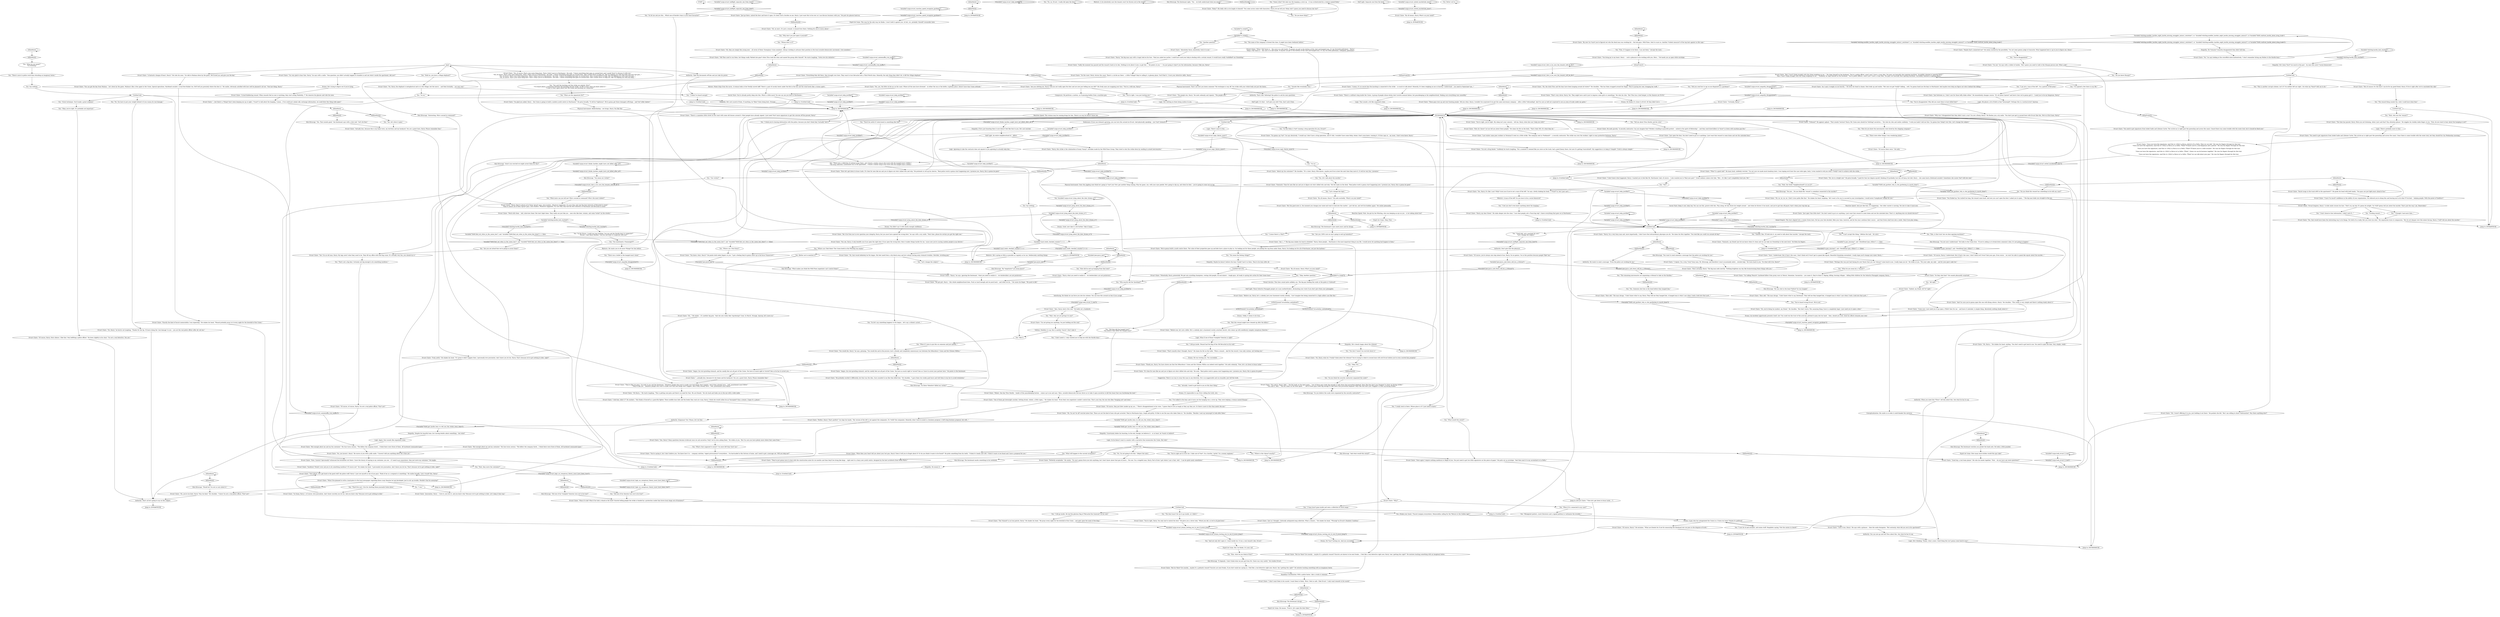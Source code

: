 # CONTAINERYARD / EVRART MURDER
# "I wanna talk to you about the murder."
# ==================================================
digraph G {
	  0 [label="START"];
	  1 [label="input"];
	  2 [label="Half Light: An entire neighbourhood of... killers."];
	  3 [label="Logic: He places a lot of faith in that *lawyergirl*. Perhaps this is a tactical error? Anyway."];
	  4 [label="Authority: Kingsman? Yes! Please, let's be that."];
	  5 [label="You: \"Actually, I need to get back to you on this door thing.\""];
	  6 [label="Untitled hub"];
	  7 [label="Evrart Claire: \"What if he planned to write a hack-piece to the local newspaper regarding these crazy theories he had developed. Just to stir up trouble. Wouldn't that be annoying?\""];
	  8 [label="Jump to: [MURDERHUB]"];
	  9 [label="Evrart Claire: \"These guys turn up and start beating people. Tell you what, Harry, I wouldn't be surprised if we got the same mercenary company -- after a little *rebranding*. And I'm sure as hell not surprised to see an army of scabs under my gates.\""];
	  10 [label="Kim Kitsuragi: \"So you believe the scabs were organized by the security contractor?\""];
	  11 [label="Variable[\"tc.crenel\"]"];
	  12 [label="Variable[\"tc.crenel\"]", shape=diamond];
	  13 [label="!(Variable[\"tc.crenel\"])", shape=diamond];
	  14 [label="Jump to: [MURDERHUB]"];
	  15 [label="Jump to: [MURDERHUB]"];
	  16 [label="Evrart Claire: \"Perfect, Harry! That's perfect!\" he claps his hands. \"My version of the left is not against the companies. It's *with* the companies. Honestly, what I have in mind is a business proposal. A left-wing business proposal, but still...\""];
	  17 [label="IsKimHere()"];
	  18 [label="IsKimHere()", shape=diamond];
	  19 [label="!(IsKimHere())", shape=diamond];
	  20 [label="Variable[\"pier.joyce_met\"]"];
	  21 [label="Variable[\"pier.joyce_met\"]", shape=diamond];
	  22 [label="!(Variable[\"pier.joyce_met\"])", shape=diamond];
	  23 [label="IsKimHere()"];
	  24 [label="IsKimHere()", shape=diamond];
	  25 [label="!(IsKimHere())", shape=diamond];
	  26 [label="IsKimHere()"];
	  27 [label="IsKimHere()", shape=diamond];
	  28 [label="!(IsKimHere())", shape=diamond];
	  29 [label="Jump to: [Untitled hub]"];
	  30 [label="Evrart Claire: \"No, you haven't, Harry.\" He waves at you with a jolly smile. \"I haven't told you anything about the crime yet.\""];
	  31 [label="Evrart Claire: \"One of them got downright suicidal. Getting drunk, violent, a little rapey...\" He shakes his head. \"Even their own negotiator couldn't control him. That's your boy, the one who likes *hanging out* and trees.\""];
	  32 [label="Evrart Claire: \"He probably worded it differently, but that was the idea. Sure sounded to me like they killed him.\" He chuckles. \"I gave them two weeks paid leave and told them to lay low to avoid retaliation.\""];
	  33 [label="Evrart Claire: \"Actually less, because this is my home town, my territory and my backyard. You are a guest here, Harry. Please remember that.\""];
	  34 [label="Evrart Claire: \"But I *can't* think straight with this thing weighing on me...\" He slaps himself on the forehead. \"You're a police officer, aren't you? I have a crazy idea. You guys are basically door-opening machines. Incredibly talented at opening doors.\"\n\"But I *can't* think straight with this thing weighing on me...\" Suddenly, he slaps himself on the forehead. \"You're police officers, aren't you? I have a crazy idea. You guys are basically door-opening machines. Incredibly talented at opening doors.\"
"];
	  35 [label="You: \"Kim, is that true? Are we door-opening machines?\""];
	  36 [label="You: \"What do you mean by a 'weasel'?\""];
	  37 [label="IsKimHere()"];
	  38 [label="IsKimHere()", shape=diamond];
	  39 [label="!(IsKimHere())", shape=diamond];
	  40 [label="Jump to: [Untitled hub]"];
	  41 [label="You: \"I did go inside. Weasel had the flag of the Old Revachol on his wall.\""];
	  42 [label="Variable[\"cargo.evrart_logic_on_conspiracy_theory_must_have_been_true\"]"];
	  43 [label="Variable[\"cargo.evrart_logic_on_conspiracy_theory_must_have_been_true\"]", shape=diamond];
	  44 [label="!(Variable[\"cargo.evrart_logic_on_conspiracy_theory_must_have_been_true\"])", shape=diamond];
	  45 [label="Evrart Claire: \"Yes! I'm an old man, Harry. My legs aren't what they used to be. They lift my office with that big crane. It's actually very fun, you should try it.\""];
	  46 [label="Evrart Claire: \"Oh, I'm not *at all* worried about that. These are not the kind of men who get arrested. They're Martinaise boys, tough and gritty. I'd like to see the man who takes them in.\" He chuckles. \"Besides I sent my lawyergirl to look after them.\""];
	  47 [label="You: \"You're disappointed.\""];
	  48 [label="Jump to: [MURDERHUB]"];
	  49 [label="Jump to: [MURDERHUB]"];
	  50 [label="You: \"Okay. Yes.\""];
	  51 [label="Rhetoric: He wants you to do more *things* for him before."];
	  52 [label="Evrart Claire: \"Oh, Liz is a bright one!\" He grins broadly. \"I paid for that law degree myself, thinking it'll probably turn her all fancy, but hell, Harry -- she came back a firebrand socialist! Sometimes she scares *me* with her zeal.\""];
	  53 [label="Kim Kitsuragi: \"You mean our victim?\""];
	  54 [label="Empathy: Maybe he doesn't believe the boys *really* had it in them. They're his boys after all."];
	  55 [label="Evrart Claire: \"Yes, yes, the little cul-de-sac on the coast. Where all the men have drowned -- in either the sea or the bottle. A gloomy place, doesn't have that Union attitude.\""];
	  56 [label="Evrart Claire: \"You need to get signatures from Isobel Sadie and Lilienne Carter. The cul-de-sac is right past the pawnshop and across the canal. I hear there is some trouble with the water lock, but they should fix it by Wednesday morning.\""];
	  57 [label="Untitled hub"];
	  58 [label="Evrart Claire: \"Yes, that would have been the interesting way to do things. For both of us really. But you were too slow.\" His expression turns to compassion. \"But do not despair over this minor hiccup, Harry. I *will* tell you about the murder.\""];
	  59 [label="Jump to: [Evrart Claire: \"\"Now let's get down to brass tacks....\"]"];
	  60 [label="Variable[\"cargo.evrart_help_justified\"]"];
	  61 [label="Variable[\"cargo.evrart_help_justified\"]", shape=diamond];
	  62 [label="!(Variable[\"cargo.evrart_help_justified\"])", shape=diamond];
	  63 [label="Evrart Claire: \"There's a militant wing inside the Union. A group of people whose duties don't involve manual labour, but peacekeeping in the neighbourhood. Making sure everything runs smoothly.\""];
	  64 [label="You: \"I sense there's a *but*.\""];
	  65 [label="You: \"Why don't you just open it yourself?\""];
	  66 [label="Jump to: [Untitled hub]"];
	  67 [label="Evrart Claire: \"You can get the key from Mañana -- he's down by the gates. Mañana's like a free agent in the Union. Special operations. Hardened socialist. A real free-thinker too. He'll tell you precisely where the door is.\" He smiles, obviously satisfied with how well he planned it all out. \"One last thing, Harry.\""];
	  68 [label="Reaction Speed: And just like that, it's happening -- the roller coaster is moving. Too late to take it back now."];
	  69 [label="Drama: Oddly, it seems to be true."];
	  70 [label="Evrart Claire: \"But he *does* live nearby... maybe it's a pedantic weasel? Fascists are neat freaks, if you don't mind me saying so. I feel like a real detective right now, Harry! Am I getting this right?\" He imitates bashing something with an imaginary baton."];
	  71 [label="Esprit de Corps: But, he thinks, it's your call."];
	  72 [label="Evrart Claire: \"I bet it was, Harry.\" He says with a grimace -- then the smile dissipates. \"But seriously, what did you see in his apartment?\""];
	  73 [label="You: (Shake your head.) \"Fascist insignia everywhere. Memorabilia calling for the *Return to the Golden Age*.\""];
	  74 [label="You: \"I *may have* gone inside and seen a collection of racist mugs.\""];
	  75 [label="You: \"Okay, you're right. It's probably not important.\""];
	  76 [label="IsKimHere()"];
	  77 [label="IsKimHere()", shape=diamond];
	  78 [label="!(IsKimHere())", shape=diamond];
	  79 [label="You: \"That's not a big deal. Certainly not big enough to do something insidious.\""];
	  80 [label="Evrart Claire: \"But enough about me and my fun container.\" His face turns serious. \"The killers the company hired... I think there were three of them. All hardened commando-types.\""];
	  81 [label="IsKimHere()"];
	  82 [label="IsKimHere()", shape=diamond];
	  83 [label="!(IsKimHere())", shape=diamond];
	  84 [label="Evrart Claire: \"Certainly, Harry.\""];
	  85 [label="You: \"There were other things I was wondering about.\""];
	  86 [label="Evrart Claire: \"How do I know? Let me tell you about these people.\" He slams his fist on the desk. \"That's their MO. It's what they do.\""];
	  87 [label="Jump to: [MURDERHUB]"];
	  88 [label="Evrart Claire: \"I did that, didn't I?\" He snickers. \"She thinks of herself as a guerrilla fighter. These middle-class kids and the books they read are crazy, Harry. I think she would rather be an *insurgent* than a lawyer. I hope it's a phase.\""];
	  89 [label="Jump to: [MURDERHUB]"];
	  90 [label="Logic: He's thinking: *Damn, what a mess. Good thing this isn't gonna come back to me.*"];
	  91 [label="Variable[\"cargo.took_evrart_5_real\"]"];
	  92 [label="Variable[\"cargo.took_evrart_5_real\"]", shape=diamond];
	  93 [label="!(Variable[\"cargo.took_evrart_5_real\"])", shape=diamond];
	  94 [label="Variable[\"cargo.evrart_help_justified\"]"];
	  95 [label="Variable[\"cargo.evrart_help_justified\"]", shape=diamond];
	  96 [label="!(Variable[\"cargo.evrart_help_justified\"])", shape=diamond];
	  97 [label="Endurance: If you can stomach agreeing, you can turn this around on Evrart. And physically speaking -- you *can* stomach it."];
	  98 [label="You: \"Good talk. Let's conclude for now.\"\n\"Let's change the subject.\""];
	  99 [label="You: \"Whose door is it?\""];
	  100 [label="Evrart Claire: \"Harry, I'm a very busy man and, more importantly,  I don't have that extraordinary physique you do.\" He slams his fists together. \"You look like you could run around all day!\""];
	  101 [label="You: \"I bet you don't even know anything about the hanging.\""];
	  102 [label="Empathy: He's been *hurt* too much in the past -- by men who aren't *social democrats*."];
	  103 [label="Authority: You can now go and tell Titus about this. See what he has to say."];
	  104 [label="Drama: A guy who has antagonized the Union in a Union-run town? Maybe it's political?"];
	  105 [label="Evrart Claire: \"That's exactly what I thought, Harry!\" He slams his fist on the table. \"What a weasel... And for the record, I was only curious, not testing you.\""];
	  106 [label="Evrart Claire: \"Exactly the kind of fascist memorabilia I was expecting.\" He shakes his head. \"Weasel probably prays to it every night for the downfall of the Union.\""];
	  107 [label="You: \"Great technique. You'd make a great sergeant.\""];
	  108 [label="You: \"There's more to police work than whacking an imaginary baton.\""];
	  109 [label="Evrart Claire: \"Harry, this strike is the culmination of many *many*, mistakes made by the Wild Pines Group. They tried to shut the strike down by sending in armed mercenaries.\""];
	  110 [label="You: \"Wait, the whole *neighbourhood* is in on it?\""];
	  111 [label="Kim Kitsuragi: \"Aren't you worried we might arrest them for this?\""];
	  112 [label="Evrart Claire: \"That's very clever, Harry. Yes. They might have said it just to impress some girls or something.\" He rubs his chin. \"But Titus has a bad temper, so the chances are 50-50.\""];
	  113 [label="Evrart Claire: \"Maybe that's connected too?\" He seems excited by the possibility. \"I'm not some genius judge of character. What happened here is up to you to figure out, Harry.\""];
	  114 [label="Logic: There's more to this."];
	  115 [label="You: \"All right.\""];
	  116 [label="IsKimHere()"];
	  117 [label="IsKimHere()", shape=diamond];
	  118 [label="!(IsKimHere())", shape=diamond];
	  119 [label="Evrart Claire: \"Tribunal?\" He appears aghast. \"That sounds *serious* Harry. We Union men should be *shitting* ourselves...\" He rubs his chin and smiles suddenly: \"I wish you hadn't told me that. I'm gonna lose *sleep* over this. Let's change the subject.\""];
	  120 [label="You: \"You mentioned a *lawyergirl*?\""];
	  121 [label="Evrart Claire: \"But of course! It's the least I can do for my good friend, Harry. I'll do it right after we've concluded this talk.\""];
	  122 [label="You: \"What's that supposed to mean?! I'm more left than *you* are.\""];
	  123 [label="Jump to: [MURDERHUB]"];
	  124 [label="Untitled hub"];
	  125 [label="Jump to: [MURDERHUB]"];
	  126 [label="Evrart Claire: \"They're like you guys,\" he nods to you and the lieutenant. \"Idealistic people who want to make sure bad things don't happen. And if they already have... well, punishment must follow.\"\n\"They're like you -- idealistic people who want to make sure that bad things don't happen. And if they already have... well, punishment must follow.\""];
	  127 [label="Evrart Claire: \"Oh Harry...\" He starts laughing. \"This is getting real grim and there's no need for that. We are friends.\" He sits back and looks you in the eye with a wide smile."];
	  128 [label="Variable[\"cargo.evrart_unionmaffia_rcm_maffia\"]"];
	  129 [label="Variable[\"cargo.evrart_unionmaffia_rcm_maffia\"]", shape=diamond];
	  130 [label="!(Variable[\"cargo.evrart_unionmaffia_rcm_maffia\"])", shape=diamond];
	  131 [label="Evrart Claire: \"Just open the door. You don't need to go in or anything. I just want that weasel to come home and see the unlocked door.\""];
	  132 [label="Composure: He performs a motion, as if spraying bullets from a machine gun."];
	  133 [label="You: \"No, no, Evrart. I really did open the door.\""];
	  134 [label="You: Variable[\"cargo.evrart_lying_about_the_door_drama_rc\"]"];
	  135 [label="Variable[\"cargo.evrart_lying_about_the_door_drama_rc\"]", shape=diamond];
	  136 [label="!(Variable[\"cargo.evrart_lying_about_the_door_drama_rc\"])", shape=diamond];
	  137 [label="You: \"And not only did I open it, I went inside too. It was a real weasel's den, Evrart.\""];
	  138 [label="Drama: He *was* testing you. And you succeeded."];
	  139 [label="Evrart Claire: \"Now let's get down to brass tacks. It's time for men like me and you to figure out who's killed who and why.\" He pretends to roll up his sleeves. \"Real police work is gonna start happening now. I promise you, Harry, this is gonna be good.\""];
	  140 [label="Evrart Claire: \"Racist mugs in the trash AND in the apartment?!\" He grabs his head with both hands. \"You guys are just light-years ahead of me.\""];
	  141 [label="Kim Kitsuragi: \"Yes-yes... Do you think this 'weasel' is somehow connected to the murder?\""];
	  142 [label="Evrart Claire: \"Potentially, Harry, potentially. We got arm wrestling champions, rowing club people, ex-coal miners -- tough guys, all ready to spring into action for their home base.\""];
	  143 [label="You: \"I think you're sharing information with the police, because you don't think they *actually* did it.\""];
	  144 [label="You: \"There was a bullet in the hanged man's head.\""];
	  145 [label="Jump to: [MURDERHUB]"];
	  146 [label="Jump to: [MURDERHUB]"];
	  147 [label="Jump to: [MURDERHUB]"];
	  148 [label="Jump to: [Untitled hub]"];
	  149 [label="Rhetoric: Is he absolutely sure the tenants won't be thrown out in the street?"];
	  150 [label="Variable[\"cargo.evrart_rhet_is_he_sure_the_tenants_will_be_fin\"]"];
	  151 [label="Variable[\"cargo.evrart_rhet_is_he_sure_the_tenants_will_be_fin\"]", shape=diamond];
	  152 [label="!(Variable[\"cargo.evrart_rhet_is_he_sure_the_tenants_will_be_fin\"])", shape=diamond];
	  153 [label="Evrart Claire: He nods gravely. \"A security contractor. Can you imagine that? Workers standing in peaceful protest -- united in the spirit of fellowship! -- and they send hired killers to *mow* us down with machine gun fire.\""];
	  154 [label="Evrart Claire: \"Oh, they are simply fine young men -- all seven of them! Exemplary Union members. Always working to advance their position in the local socialist-democratic movement. Core members.\""];
	  155 [label="Evrart Claire: \"Oh, no one's. It's just a weasel. A weasel lives there. Nothing for you to worry about.\""];
	  156 [label="Jump to: [EVRARTHUB]"];
	  157 [label="Kim Kitsuragi: The lieutenant sighs. \"Yes -- we both understand what you meant.\""];
	  158 [label="Esprit de Corps: This may be the only way, he thinks. I won't hold it against you. In fact, we  probably *should* reconsider later."];
	  159 [label="Authority: Don't give him the pleasure."];
	  160 [label="Authority: That's him *allowing* the police to ask his men questions."];
	  161 [label="Untitled hub"];
	  162 [label="Evrart Claire: \"Of course, Harry. Stoic silence. I like that. Very befitting a police officer.\" He bows slightly in his chair. \"I'm not a real detective. You are.\""];
	  163 [label="Evrart Claire: \"See, Harry? Many questions become irrelevant once we ask ourselves *why* we're even asking them.\" He winks at you. \"But I'm sure you have plenty more where that came from.\""];
	  164 [label="Kim Kitsuragi: \"So these *idealists* killed our victim?\""];
	  165 [label="IsKimHere()"];
	  166 [label="IsKimHere()", shape=diamond];
	  167 [label="!(IsKimHere())", shape=diamond];
	  168 [label="You: \"Are you not afraid that we're going to arrest them?\""];
	  169 [label="You: \"Where can I find them? The Union booth in the Whirling was empty.\""];
	  170 [label="Evrart Claire: \"I don't want them to be scared. I want them to think, 'Wow, I feel so safe. I like Evrart.' I only want weasels to be scared.\""];
	  171 [label="Physical Instrument: That's not how you baton someone! The technique is way off. You strike with your whole body not just the baton..."];
	  172 [label="You: \"What more can you tell me? Who's second in command? Who's the most violent?\""];
	  173 [label="You: \"What would this entail?\""];
	  174 [label="Rhetoric: He's saying as little as possible as vaguely as he can. Deliberately omitting things."];
	  175 [label="Evrart Claire: \"Harry,\" the big man says with a tragic look on his face. \"Had you asked me earlier, I could have used your help in dealing with a certain weasel. It would have really *solidified* our friendship.\""];
	  176 [label="Jump to: [MURDERHUB]"];
	  177 [label="Evrart Claire: \"I'm talking *beasts*, hardened killers from proxy wars in Yeesut, Semenine, Saramiriza -- you name it, they've done it. Raping, killing, burning villages -- killing little children for the Señorita Pineapple company, Harry...\""];
	  178 [label="Evrart Claire: \"A loud blabbering weasel. When weasels feel no one is watching, they start acting *foolishly...*\" He removes his glasses and rubs his nose."];
	  179 [label="Suggestion: There is no way to sway this man in any direction. He is un-suggestable and un-swayable. Just tell the truth."];
	  180 [label="Jump to: [MURDERHUB]"];
	  181 [label="You: \"That'd be awful if I intervened in something like that.\""];
	  182 [label="You: \"Guess what? Not only was the hanging a cover-up -- it was orchestrated by a woman named Ruby.\""];
	  183 [label="Evrart Claire: \"No,\" he says looking at the swordfish-clock inattentively. \"I don't remember hiring any Rubies to the Hardie boys.\""];
	  184 [label="Variable[\"cargo.evrart_empathy_disappointed\"]"];
	  185 [label="Variable[\"cargo.evrart_empathy_disappointed\"]", shape=diamond];
	  186 [label="!(Variable[\"cargo.evrart_empathy_disappointed\"])", shape=diamond];
	  187 [label="Evrart Claire: \"So they shot him?\" He sounds pleasantly surprised."];
	  188 [label="You: \"Let's change the subject.\""];
	  189 [label="You: \"What if I were to pin this on someone and just quietly...\""];
	  190 [label="IsKimHere()"];
	  191 [label="IsKimHere()", shape=diamond];
	  192 [label="!(IsKimHere())", shape=diamond];
	  193 [label="You: \"Kim, what do you think of this?\""];
	  194 [label="Evrart Claire: \"As I said, it weighs on me heavily...\" He bows his head in shame, then looks up and smiles: \"But once we get *really* talking... well, I'm gonna hand you the keys to Martinaise! And maybe even help you figure out who's behind this killing.\""];
	  195 [label="You: \"Are you 100% sure no one's going to end up homeless?\""];
	  196 [label="Esprit de Corps: Okay. Fine."];
	  197 [label="Variable[\"cargo.evrart_reaction_speed_recognize_gardener\"]"];
	  198 [label="Variable[\"cargo.evrart_reaction_speed_recognize_gardener\"]", shape=diamond];
	  199 [label="!(Variable[\"cargo.evrart_reaction_speed_recognize_gardener\"])", shape=diamond];
	  200 [label="Variable[\"cargo.evrart_help_justified\"]"];
	  201 [label="Variable[\"cargo.evrart_help_justified\"]", shape=diamond];
	  202 [label="!(Variable[\"cargo.evrart_help_justified\"])", shape=diamond];
	  203 [label="Authority: Take the documents off him and you take his power."];
	  204 [label="Evrart Claire: \"Are you shitting me, Harry? Did you not really open the door and are now just telling me you did?\" His lively eyes are mapping your face. \"You're a wild one, Harry!\""];
	  205 [label="You: \"Hold on, you have a village elephant?\""];
	  206 [label="Evrart Claire: \"Most certainly, Harry.\" The big man nods merrily. \"Nothing brightens my day like brainstorming these things with you.\""];
	  207 [label="Jump to: [Untitled hub]"];
	  208 [label="Jump to: [EVRARTHUB]"];
	  209 [label="Half Light: Those Señorita Pineapple people are scary motherfuckers, decimating your state if you don't give them your pineapples."];
	  210 [label="Empathy: He's not scared of them. If anything, he *likes* them being here. Strange..."];
	  211 [label="You: Say nothing."];
	  212 [label="Evrart Claire: \"Of course, of course, Harry. I'm not a real police officer. *You* are!\""];
	  213 [label="Evrart Claire: \"Insidious? Would I ever ask you to do something insidious? Of course not!\" He shakes his head. \"I personally love journalism. And I know you do too. That's because we've got nothing to hide, right?\""];
	  214 [label="You: \"Wait, they move the container?\""];
	  215 [label="You: \"Go on.\""];
	  216 [label="Reaction Speed: This woman may be running drugs for him. There's no way he doesn't know her."];
	  217 [label="Jump to: [MURDERHUB]"];
	  218 [label="IsKimHere()"];
	  219 [label="IsKimHere()", shape=diamond];
	  220 [label="!(IsKimHere())", shape=diamond];
	  221 [label="Evrart Claire: \"You're right, you're right. My sleep isn't your concern -- tell me, Harry, what else can I help you with?\""];
	  222 [label="You: \"In the future, I could use your backing. Can you ask the Hardie boys to cooperate?\"\n\"Evrart, I met these Hardies. Can you ask them to cooperate with me?\""];
	  223 [label="Half Light: Separate one from the herd."];
	  224 [label="Variable[\"cargo.evrart_halflight_separate_one_from_herd\"]"];
	  225 [label="Variable[\"cargo.evrart_halflight_separate_one_from_herd\"]", shape=diamond];
	  226 [label="!(Variable[\"cargo.evrart_halflight_separate_one_from_herd\"])", shape=diamond];
	  227 [label="Variable[\"cargo.evrart_exited_murderhub_once\"]"];
	  228 [label="Variable[\"cargo.evrart_exited_murderhub_once\"]", shape=diamond];
	  229 [label="!(Variable[\"cargo.evrart_exited_murderhub_once\"])", shape=diamond];
	  230 [label="Jump to: [EVRARTHUB]"];
	  231 [label="Jump to: [MURDERHUB]"];
	  232 [label="Evrart Claire: \"On the coast, Harry. Across the canal. There's a cul-de-sac there -- a little *village* they're calling it. A gloomy place. You'll find it. I trust your detective skills, Harry.\""];
	  233 [label="Logic: There's probably more to that."];
	  234 [label="You: \"The weasel-thing sounds fun, wish I could have done that.\""];
	  235 [label="Variable[\"whirling.hardie_hub_reached\"]"];
	  236 [label="Variable[\"whirling.hardie_hub_reached\"]", shape=diamond];
	  237 [label="!(Variable[\"whirling.hardie_hub_reached\"])", shape=diamond];
	  238 [label="Inland Empire: The stars aligned into a cosmic frown here. He has your fate decided. Bide your time, however, and let the stars continue their course -- and that frown shall turn into a smile. Only if you play along..."];
	  239 [label="Jump to: [EVRARTHUB]"];
	  240 [label="Evrart Claire: \"...but there's a *thing* that's been keeping me up at night. I *want* to talk about the hanging. I mean... if we could just calmly talk, exchange information, we could blow this thing wide open!\""];
	  241 [label="Evrart Claire: \"Just go there, unlock the door and leave it open. It's been such a burden on me, Harry. I just want this to be over so I can discuss business with you.\" He puts his glasses back on."];
	  242 [label="You: Better not to."];
	  243 [label="Half Light: Or what -- he'll give you info? Fine, don't ask it then."];
	  244 [label="Logic: He's betting on them being useless to you."];
	  245 [label="Evrart Claire: \"Of course, Harry!\" He exclaims. \"What are friends for if not for measuring the falsehood one can pass in the disguise of truth.\""];
	  246 [label="You: \"Misogynist posters, racist literature and a signed petition to 'euthanise the invalids'.\""];
	  247 [label="Evrart Claire: \"Believe me, he's not a killer. He's a nobody. Just a basement-variety armchair fascist, who comes up with needlessly complex conspiracy theories.\""];
	  248 [label="Evrart Claire: \"Believe me, Harry, he's a nobody. Just your basement-variety nobody... Can't imagine him being connected to a high-calibre case like this.\""];
	  249 [label="Evrart Claire: \"Everything they did there, they brought over here. They want to turn Revachol into a Third World slum. Honestly, the only thing they didn't do, is kill the village elephant.\""];
	  250 [label="Logic: Again: that sounds like organized crime."];
	  251 [label="Variable[\"cargo.evrart_thinks_hardies_might_have_not_killed_after_all\"]"];
	  252 [label="Variable[\"cargo.evrart_thinks_hardies_might_have_not_killed_after_all\"]", shape=diamond];
	  253 [label="!(Variable[\"cargo.evrart_thinks_hardies_might_have_not_killed_after_all\"])", shape=diamond];
	  254 [label="You: \"I've talked to the boys and it turns out the hanging was a cover-up. They were helping a woman named Klaasje.\""];
	  255 [label="Evrart Claire: \"What I *do* know is -- the case is in safe hands. If anyone can get to the bottom of this shot-and-hanged man, it's my favourite policeman -- Harry.\"\n\"What I *do* know is -- the case is in safe hands. If anyone can get to the bottom of this shot-and-hanged-man, it's my two little policemen. Godspeed, policemen!\"
"];
	  256 [label="Evrart Claire: \"Of course, you're always one step ahead of me, Harry. I'm no genius. I'm in this position because people *like* me.\""];
	  257 [label="You: \"Did you send her to spy on me disguised as a gardener?\""];
	  258 [label="You: \"You're right not to trust me. I take care of *me*. I'm a hustler. I grind. I'm a money engineer.\""];
	  259 [label="You: \"What are the signatures for?\""];
	  260 [label="Evrart Claire: \"By now I'm *sure* you've figured out who the dead man was working for -- the bad guys. Wild Pines. Sent to scare us. Another *violent measure* of the top hats against us flat caps.\""];
	  261 [label="Kim Kitsuragi: \"And what would this entail?\""];
	  262 [label="You: \"Let's change the topic.\""];
	  263 [label="Jump to: [MURDERHUB]"];
	  264 [label="You: \"You said the lynching and the strike are related. How?\"\n\"I've heard about a connection between the lynching and the strike. I'd like to hear what you know about it.\"\n\"I want to hear again about how the strike and lynching are connected.\""];
	  265 [label="Evrart Claire: \"I mean, it's no secret that the lynching is connected to the strike -- so much to talk about! Honestly, it's been weighing on me so heavily. I understand -- you need to *interview* me...\""];
	  266 [label="You: \"You've heard wrong Evrart. We're not.\""];
	  267 [label="Drama: It's impossible to say if he's telling the truth, sire."];
	  268 [label="Evrart Claire: \"Oh, Harry...\" He shakes his head, smiling. \"You don't need to get back to me. You need to open the door. Very simple, really.\""];
	  269 [label="You: \"There was a collection of colonial mugs there, and I found a similar mug in the trash with the hanged man's clothes.\"\n\"The mug collection I mentioned was in the apartment... I found a similar mug in the trash with the hanged man's clothes.\""];
	  270 [label="Untitled hub"];
	  271 [label="You: \"How do you know the mercenaries were hired by the shipping company?\""];
	  272 [label="Empathy: He's clearly happy about the tribunal."];
	  273 [label="Evrart Claire: \"Oh, I wasn't offering it to you, just holding it out there.\" He pockets the bill. \"But I am willing to share *information*. Was there anything else?\""];
	  274 [label="Evrart Claire: \"What does your heart tell you about your lost gun, Harry? Does it tell you to forget about it? Or do you think it wants to be found?\" He picks something from his teeth. \"I think it's lonely and cold. I think it wants to be found and I have a proposal for you.\""];
	  275 [label="You: \"No, I'm not going to do this.\" (Reject the task.)"];
	  276 [label="You: \"Fine, if I happen to be there, I can ask them.\" (Accept the task.)"];
	  277 [label="You: \"What do you mean?\"\n\"I'm listening.\""];
	  278 [label="Kim Kitsuragi: The lieutenant marks something in his notebook."];
	  279 [label="You: \"You mean the fishing village?\""];
	  280 [label="Empathy: He means it."];
	  281 [label="Evrart Claire: \"But the good news is, the moment you change your mind and want to look into this matter -- just tell me, and we'll be buddies again.\" He smiles pleasantly."];
	  282 [label="Jump to: [EVRARTHUB]"];
	  283 [label="You: \"Yes, let's talk about the murder.\""];
	  284 [label="Evrart Claire: \"But enough about me and my container.\" His face turns serious. \"The killers the company hired... I think there were three of them. All hardened commando-types.\""];
	  285 [label="Evrart Claire: \"You fucked up. You waited too long, the weasel came back, and now you can't open the door I asked you to open...\" The big man looks you straight in the eye."];
	  286 [label="Reaction Speed: Wait, the girl by the Whirling, who was keeping an eye on you -- is he talking about her?"];
	  287 [label="IsKimHere()"];
	  288 [label="IsKimHere()", shape=diamond];
	  289 [label="!(IsKimHere())", shape=diamond];
	  290 [label="You: \"I saw lot of anti-socialist, anti-union stuff. Pamphlets saying: *Get the unions in check*.\""];
	  291 [label="You: \"The deal wasn't for me to go inside, so I didn't.\""];
	  292 [label="Evrart Claire: \"Truly awful.\" He shakes his head. \"It's great it didn't happen then. I personally love journalism. And I know you do too, Harry. That's because we've got nothing to hide, right?\""];
	  293 [label="Evrart Claire: \"So funny, Harry. I, of course, love journalism. And I know secretly you do too. And you know why? Because we've got nothing to hide.\""];
	  294 [label="Empathy: Despite his boastful tone, he's having doubts about something -- but what?"];
	  295 [label="Evrart Claire: \"Also, Harry, here's five reál.\" He holds out a banknote."];
	  296 [label="Evrart Claire: \"Yes, Harry. It's like I can't *fully* trust you if you're not a man of the left,\" he says, slowly shaking his head. \"I *want* to, but I just can't...\""];
	  297 [label="You: \"I am not a 'man of the left'. I'm a patriot of Revachol.\""];
	  298 [label="Evrart Claire: \"You're saying it, but I don't believe you. You know how it is -- company snitches, *agent provocateurs* everywhere... I'm barricaded in this fortress of mine, and I need to get a message out. Will you help me?\""];
	  299 [label="Esprit de Corps: He means: \"Fuck it, let's open the door then.\""];
	  300 [label="Evrart Claire: \"Once again I require nothing unethical or illegal of you. You just need to get two little signatures on this piece of paper.\" He pulls out an envelope. \"And then mail it to my accountant in La Delta.\""];
	  301 [label="Evrart Claire: \"Perfectly acceptable.\" He smiles. \"No one's gonna force you into anything, but I don't know about that gun of yours... You see, I'm a vengeful man, Harry. Part of how I got where I am is that, well -- I can be quite nasty sometimes.\""];
	  302 [label="IsKimHere()"];
	  303 [label="IsKimHere()", shape=diamond];
	  304 [label="!(IsKimHere())", shape=diamond];
	  305 [label="You: \"Our victim?\""];
	  306 [label="IsKimHere()"];
	  307 [label="IsKimHere()", shape=diamond];
	  308 [label="!(IsKimHere())", shape=diamond];
	  309 [label="Variable[\"coast.reeds_checked_counter\"] >=1"];
	  310 [label="Variable[\"coast.reeds_checked_counter\"] >=1", shape=diamond];
	  311 [label="!(Variable[\"coast.reeds_checked_counter\"] >=1)", shape=diamond];
	  312 [label="Variable[\"cargo.evrart_help_justified\"]"];
	  313 [label="Variable[\"cargo.evrart_help_justified\"]", shape=diamond];
	  314 [label="!(Variable[\"cargo.evrart_help_justified\"])", shape=diamond];
	  315 [label="Evrart Claire: \"Mhmh. One day Titus Hardie -- leader of this peacekeeping faction -- comes up to me and says: 'Boss, socialist-democratic fervour drove us to take it upon ourselves to kill this beast that was burdening the land.'\""];
	  316 [label="You: \"So let me ask you this... Which one of Hardie's boys is your least favourite?\""];
	  317 [label="You: \"So let's say something happens to Fat Angus... let's say a citizen's arrest...\""];
	  318 [label="Evrart Claire: \"You would die, Harry,\" he says, grinning. \"You would die and in the process start a bloody and completely unnecessary war between the Débardeurs' Union and the Citizens Militia.\""];
	  319 [label="Evrart Claire: \"And I'm sure you're gonna open this one with flying colours, Harry.\" He chuckles. \"This really is very simple and there's nothing shady about it.\""];
	  320 [label="You: \"Yes, let's blow it open.\""];
	  321 [label="Kim Kitsuragi: \"Yes. That sounds good,\" the lieutenant says with a slow nod. \"Let's do that.\""];
	  322 [label="Volition: Needless to say, this is another *move*. Don't take it."];
	  323 [label="You: \"You're right, I was just testing you.\""];
	  324 [label="Drama: He's trying to figure out if you're lying."];
	  325 [label="Evrart Claire: \"Just as I thought. Culturally antiquated mug collection. What a weasel...\" He shakes his head. \"*Pissing* on Evrart's Rainbow Coalition.\""];
	  326 [label="You: \"I see.\""];
	  327 [label="Evrart Claire: \"Now please, let's get back to the good stuff, the police stuff, Harry! I just see myself as one of you guys. Think of me as a sergeant or something.\" He smiles broadly. \"Let's *crack* this, Harry.\""];
	  328 [label="You: \"Who exactly did the *pushing*?\""];
	  329 [label="You: \"Do you know Ruby?\""];
	  330 [label="Evrart Claire: \"Why was I disappointed that they didn't start a war? I'm not a floozy, Harry.\" He flashes you a sly smile. \"You don't just get to second base with Evrart like this. We're at first base, Harry.\""];
	  331 [label="You: \"Yes. Someone shot him in the head before they hanged him.\""];
	  332 [label="You: \"So you think the security contractor organized the scabs?\""];
	  333 [label="You: \"The name of the company is Krenel this time. It might have been Sediment before.\""];
	  334 [label="You: \"The remaining mercenaries are organizing a tribunal to take on the Hardies.\""];
	  335 [label="You: \"You don't *seem* too worried about it.\""];
	  336 [label="IsKimHere()"];
	  337 [label="IsKimHere()", shape=diamond];
	  338 [label="!(IsKimHere())", shape=diamond];
	  339 [label="Evrart Claire: \"They're just gonna have to deal with the construction noise for six months and then they'll be living like kings -- right next to a fancy new youth centre, designed by the best architects from Stella Maris.\""];
	  340 [label="Jump to: [EVRARTHUB]"];
	  341 [label="Kim Kitsuragi: \"What makes you think the Wild Pines negotiator can't control them?\""];
	  342 [label="You: \"How did he end up hanging from that tree?\""];
	  343 [label="Kim Kitsuragi: \"Interesting. Who's second in command?\""];
	  344 [label="Evrart Claire: \"The people win, Harry.\" He nods solemnly and repeats: \"The people win.\""];
	  345 [label="Evrart Claire: \"We're gonna build a youth centre there. The value of their properties goes up and kids have a place to play in. I'm looking out for these people, not pulling the rug from under them, Harry. I'm looking out for all of Martinaise, not just the harbour.\""];
	  346 [label="Jump to: [MURDERHUB]"];
	  347 [label="Evrart Claire: \"By all means, Harry. What's on your mind?\""];
	  348 [label="Evrart Claire: \"Harry, they're almost all of them *great* guys, born leaders. Whatever happened, I'm sure they only had the best interests of Revachol in mind.\"\n\"They're almost all of them *great* guys, born leaders. Whatever happened, I'm sure they only had the best interests of Martinaise and Revachol in mind.\" 
"];
	  349 [label="Evrart Claire: \"...actually less, because it's his home and his backyard. You are a guest here, Harry. Please remember that.\""];
	  350 [label="Evrart Claire: \"Sure. I understand. But if that's the case, I don't think we'll *ever* get to speak like equals. Beautiful friendship unrealized. I really hope you'll change your mind, Harry...\""];
	  351 [label="Evrart Claire: \"Absolutely Harry, absolutely. Sock it to me.\""];
	  352 [label="Evrart Claire: \"Oh...\" He smiles -- it's another big grin. \"And she also really likes *gardening* I hear. In March. Strange. Anyway, let's move on.\""];
	  353 [label="Rhetoric: A man of the left? So you have to be a social democrat?"];
	  354 [label="Evrart Claire: \"You're right, Harry. You only had to unlock the door.\" He gives you a clever look. \"Which you did, so we're all good here.\""];
	  355 [label="You: \"But this weasel might have cleaned up after the killers.\""];
	  356 [label="Evrart Claire: \"But he *does* live nearby -- maybe it's a pedantic weasel? Fascists are known to be neat freaks... I feel like a real detective right now, Harry! Am I getting this right?\" He imitates bashing something with an imaginary baton."];
	  357 [label="Evrart Claire: \"What if it did? What if he took a whack in the dark? Started telling people the strike is funded by a protection racket that drove local shops out of business?\""];
	  358 [label="You: \"Do you know Klaasje?\""];
	  359 [label="Kim Kitsuragi: \"He was shot in the head *before* he was hanged.\""];
	  360 [label="You: \"Yet?\""];
	  361 [label="Evrart Claire: \"Once you have the signatures, mail this to 13022 La Rocca, district of La Delta. Then we can talk.\" He runs his fingers through his thin hair.\n\"Once you have the signatures, mail this to 13022 La Rocca in La Delta. *Then* I'll know you're a real kingsman and a patriot.\" He runs his fingers through his thin hair.
\n\"Once you have the signatures, mail this to 13022 La Rocca in La Delta. *Then* I'll know you're a solid socialist.\" He runs his fingers through his thin hair.
\n\"Once you have the signatures, mail this to 13022 La Rocca in La Delta. *Then*  I know we can do business together.\" He runs his fingers through his thin hair.
\n\"Once you have the signatures, mail this to 13022 La Rocca in La Delta. *Then* we can talk about your gun.\" He runs his fingers through his thin hair.
"];
	  362 [label="Evrart Claire: \"There's a nameless little street on the coast with some old houses around it. Most people have already signed. I just need *two* more signatures to get this mission off the ground, Harry.\""];
	  363 [label="Kim Kitsuragi: \"By *negotiator* you mean Joyce?\""];
	  364 [label="You: \"Where is this *place* exactly?\""];
	  365 [label="You: \"Sounds like everybody wins.\""];
	  366 [label="Evrart Claire: \"By all means, Harry!\" He nods excitedly. \"What's on your mind?\""];
	  367 [label="You: \"Wait, who was the 'weasel'?\""];
	  368 [label="Evrart Claire: \"Fantastic! Time for men like me and you to figure out who's killed who and why.\" His fist lands on the desk. \"Real police work is gonna start happening now. I promise you, Harry, this is gonna be good.\""];
	  369 [label="You: \"I don't deserve that information, I didn't earn it...\""];
	  370 [label="Savoir Faire: Keep it cool, baby boy. You can use this, groove with this. Play along, let him throw his weight around -- and when he throws it too much, and you've got him off guard, that's when your trip him up."];
	  371 [label="Variable[\"cargo.evrart_help_justified\"]"];
	  372 [label="Variable[\"cargo.evrart_help_justified\"]", shape=diamond];
	  373 [label="!(Variable[\"cargo.evrart_help_justified\"])", shape=diamond];
	  374 [label="Evrart Claire: \"Work with them -- hell, interview them! But don't fight them. They really are just like you -- men who like beer, women, and some *order* on the streets.\""];
	  375 [label="Evrart Claire: \"I repeat, I'm a very, *very* busy man, Mr. Kitsuragi, and therefore I must occasionally enlist... outside help.\" He turns back to you. \"So what will it be, Harry?\""];
	  376 [label="Evrart Claire: \"Of course, Harry, I understand. But if that's the case, I don't think we'll *ever* find your gun. Even worse -- we won't be able to speak like equals about the murder...\""];
	  377 [label="You: \"Another question.\""];
	  378 [label="IsTHCPresent(\"revacholian_nationhood\")"];
	  379 [label="IsTHCPresent(\"revacholian_nationhood\")", shape=diamond];
	  380 [label="!(IsTHCPresent(\"revacholian_nationhood\"))", shape=diamond];
	  381 [label="Authority: That's all he's going to say on this subject."];
	  382 [label="You: (Better not to mention it.)"];
	  383 [label="Drama: You didn't say it with nearly enough confidence."];
	  384 [label="Evrart Claire: \"You know, what, Harry?\" He points both index fingers at you. \"I got a feeling they're gonna show up in full force *tomorrow*.\""];
	  385 [label="You: \"Do you think this weasel has something to do with my case?\""];
	  386 [label="You: \"Did they kill the hanged man?\"\n\"You believe they killed the hanged man?\""];
	  387 [label="Drama: He thinks it's closer to 60-40. 60 they didn't do it."];
	  388 [label="You: \"Where can I find them?\""];
	  389 [label="You: \"Wait, why are you giving it to me?\""];
	  390 [label="Evrart Claire: \"Good boy, a real team player.\" He rubs his hands together. \"Now -- do you have any more questions?\""];
	  391 [label="You: \"This is another corrupt scheme, isn't it? I'm neither left nor right. I do what my *heart* tells me to do.\""];
	  392 [label="Kim Kitsuragi: The lieutenant shrugs."];
	  393 [label="Evrart Claire: \"You bring joy to my heart, Harry --  such a pleasure to be working with you. Here...\" He hands you an open white envelope."];
	  394 [label="Jump to: [Untitled hub]"];
	  395 [label="Jump to: [Untitled hub]"];
	  396 [label="Kim Kitsuragi: The lieutenant's eyes meet yours and he shrugs."];
	  397 [label="Evrart Claire: \"Ruby?\" His belly rolls as he laughs to himself. \"You come across some wild characters, Harry, let me tell you! Ruby, huh? I guess you need to discuss her too?\""];
	  398 [label="Drama: An excellent opportunity presents itself, sire! You could win the trust of the arch-liar, pretend to play into his hand -- then, should you wish, bend his efforts towards your own!"];
	  399 [label="Physical Instrument: Does this jiggling ooze think he's going to *use* you? He's got another thing coming. Play his game, son, with your eyes peeled. He's going to slip up, and when he does -- you're going to come out on top."];
	  400 [label="Variable[\"cargo.evrart_help_justified\"]"];
	  401 [label="Variable[\"cargo.evrart_help_justified\"]", shape=diamond];
	  402 [label="!(Variable[\"cargo.evrart_help_justified\"])", shape=diamond];
	  403 [label="Interfacing: He thinks he can force you into his scheme. You can turn this around on him if you accept."];
	  404 [label="Evrart Claire: \"Oh, that would definitely be Fat Angus. His feet smell from a city-block away and he's always having noisy stomach troubles. Horrible, revolting guy.\""];
	  405 [label="Evrart Claire: \"Angus, his ever-growling stomach, and his smelly feet are all part of the Union. You have as much right to *arrest* him as I have to arrest your partner here.\" He points to the lieutenant."];
	  406 [label="Kim Kitsuragi: \"You want to send someone a message that the police are working for you.\""];
	  407 [label="Authority: He wants to send a message: \"Even the police are working for me.\""];
	  408 [label="Evrart Claire: \"Harry, my dear friend.\" He sinks deeper into the chair. \"I am what people call a *local big wig*. I know everything that goes on in Martinaise.\""];
	  409 [label="Evrart Claire: \"Just open *one little door*. You don't need to go in or anything. I just want that weasel to come home and see the unlocked door. That's it. Anything else we should discuss?\""];
	  410 [label="IsKimHere()"];
	  411 [label="IsKimHere()", shape=diamond];
	  412 [label="!(IsKimHere())", shape=diamond];
	  413 [label="Hand/Eye Coordination: With a police baton. Like a crook or someone."];
	  414 [label="Visual Calculus: That does sound quite unlikely, yes. The big guy leading the scabs at the gates is *colossal*."];
	  415 [label="Physical Instrument: Rollerskating -- not drugs, Harry. You like this."];
	  416 [label="Variable[\"cargo.evrart_lying_about_the_door_drama_rc\"]"];
	  417 [label="Variable[\"cargo.evrart_lying_about_the_door_drama_rc\"]", shape=diamond];
	  418 [label="!(Variable[\"cargo.evrart_lying_about_the_door_drama_rc\"])", shape=diamond];
	  419 [label="Evrart Claire: \"Thank you, Harry. You have shown me that the Débardeurs' Union and the Citizens Militia can indeed work together.\" He nods solemnly. \"Now, let's cut down to brass tacks.\""];
	  420 [label="You: \"I really went in there. Whose place is it? I just need to know.\""];
	  421 [label="You: \"That'd be cool. I live for shutting these journalist fucks down.\""];
	  422 [label="You: \"You're disappointed. Why did you want them to have killed him?\""];
	  423 [label="Evrart Claire: \"You said it, Harry! Hell --\" the fist lands on the desk again -- \"one of those guys looks big enough to take down that proverbial elephant! Boys like that don't just *happen* to show up during strikes.\"\n\"You said it. Hell...\" The fist slams on the desk again. \"... one of those guys looks big enough to take down that proverbial elephant! Boys like that don't just *happen* to show up during strikes.\""];
	  424 [label="Kim Kitsuragi: The lieutenant watches you pocket the bank note. He looks a little puzzled."];
	  425 [label="Evrart Claire: \"Harry, what you need to realize is -- we dockworkers are not pushovers.\""];
	  426 [label="Jump to: [Untitled hub]"];
	  427 [label="Evrart Claire: \"Oh, Harry,\" he bursts out laughing. \"Thanks for the tip. I'll leave doing the 'real damage' to you -- you are the real police officer after all, not me.\""];
	  428 [label="You: \"Fucking weasel...\""];
	  429 [label="Jump to: [MURDERHUB]"];
	  430 [label="Logic: That sounds a bit like organized crime."];
	  431 [label="IsKimHere()"];
	  432 [label="IsKimHere()", shape=diamond];
	  433 [label="!(IsKimHere())", shape=diamond];
	  434 [label="You: \"I can't accept this thing.\" (Refuse the task -- for now.)"];
	  435 [label="Jump to: [Untitled hub]"];
	  436 [label="Evrart Claire: \"The *weasel* is no true patriot, Harry.\" He shakes his head. \"He prays every night for the downfall of the Union -- and spits upon the name of the king.\""];
	  437 [label="Evrart Claire: \"How odd.\" The man shrugs. \"I don't know what to say, lieutenant. They told me they hanged him. A hanged man is what I saw when I took a look into that yard...\""];
	  438 [label="You: \"What if it's connected to my case?\""];
	  439 [label="You: \"Did one of his theories turn out to be true?\""];
	  440 [label="Evrart Claire: \"Harry,\" he says, ignoring the lieutenant, \"what you need to realize is -- we dockworkers are not pushovers.\""];
	  441 [label="Evrart Claire: \"Indeed, my friend. All *is* right.\""];
	  442 [label="Conceptualization: His smile is so wide it could blanket the universe."];
	  443 [label="Evrart Claire: \"I'm gonna say *no*,\" he says decisively. \"I would say I don't have a drug operation, and if I did, I wouldn't have some Ruby, whom I don't even know, running it. I'd hire cops or... my mom. I don't even know, Harry.\""];
	  444 [label="Evrart Claire: \"I'm not a drug dealer.\" Suddenly he starts laughing. \"For a moment it seemed like you were on the track, had a good theory there, but now it's getting *convoluted*. My suggestion is to keep it *simple*. Truth is always simple.\""];
	  445 [label="Evrart Claire: \"How odd.\" The man shrugs. \"I don't know what to say, Harry. They told me they hanged him. A hanged man is what I saw when I took a look into that yard...\""];
	  446 [label="Jump to: [MURDERHUB]"];
	  447 [label="Variable[\"whirling.hardie_hub_reached\"]"];
	  448 [label="Variable[\"whirling.hardie_hub_reached\"]", shape=diamond];
	  449 [label="!(Variable[\"whirling.hardie_hub_reached\"])", shape=diamond];
	  450 [label="Evrart Claire: \"*Was* it a good talk?\" He leans back, suddenly worried. \"I'm not sure we made much headway here. I was hoping we'd bust the case wide open, heck, I even wanted to tell you what I *really* want to achieve with the strike...\""];
	  451 [label="Kim Kitsuragi: \"It depends. I don't think what we just got from Mr. Claire was very useful.\" He studies Evrart."];
	  452 [label="Evrart Claire: \"Am I...?\" The big man shakes his head in disbelief. \"Harry, these people... Martinaise is the most important thing in my life. I would never let anything bad happen to them.\""];
	  453 [label="IsDayFrom(3)"];
	  454 [label="IsDayFrom(3)", shape=diamond];
	  455 [label="!(IsDayFrom(3))", shape=diamond];
	  456 [label="You: \"I thought I had more time...\""];
	  457 [label="Authority: When you meet this *Titus*, tell him about this. See what he has to say."];
	  458 [label="Empathy: Uncertainty belies his boasting. In the end, though, he believes it -- or at least, he *wants to believe*."];
	  459 [label="Logic: So he doesn't want to counter with a narrative that exonerates the Union. But why?"];
	  460 [label="Logic: Agreeing to take the contracts does not equate to you agreeing to actually help him..."];
	  461 [label="You: \"Go on.\""];
	  462 [label="You: \"I've opened a few doors in my life.\""];
	  463 [label="Evrart Claire: \"Oh, you're being too modest, my friend.\" He chuckles. \"But don't worry. This annoying thing I have is completely legal. I just need you to open a door.\""];
	  464 [label="Untitled hub"];
	  465 [label="Jump to: [EVRARTHUB]"];
	  466 [label="Jump to: [EVRARTHUB]"];
	  467 [label="Variable[\"TASK.find_out_whos_in_the_union_box\"]  and  Variable[\"TASK.find_out_whos_in_the_union_box_done\"] == false"];
	  468 [label="Variable[\"TASK.find_out_whos_in_the_union_box\"]  and  Variable[\"TASK.find_out_whos_in_the_union_box_done\"] == false", shape=diamond];
	  469 [label="!(Variable[\"TASK.find_out_whos_in_the_union_box\"]  and  Variable[\"TASK.find_out_whos_in_the_union_box_done\"] == false)", shape=diamond];
	  470 [label="Evrart Claire: \"Oh, you're too kind, Harry! Way too kind.\" He chuckles. \"I know I'm not a real police officer. *You* are!\""];
	  471 [label="Kim Kitsuragi: \"Would he? I'm not so sure about it.\""];
	  472 [label="Evrart Claire: \"Last winter some poor workers in Terminal E went on a little strike. The company sent in *Sediment* -- a security contractor. The strike was over the workers' right to wear protective footwear, Harry.\""];
	  473 [label="Evrart Claire: \"Just between us, I don't care for those lefty dinks either.\" He immediately changes course. \"It's all about *power* and here's how we're gonna get it -- I need you to be my kingsman, Harry.\""];
	  474 [label="Evrart Claire: \"It's time for men like me and you to figure out who's killed who and why.\" He nods. \"Real police work is gonna start happening now. I promise you, Harry, this is gonna be good.\""];
	  475 [label="Evrart Claire: \"I'm glad you asked, Harry -- the Union is going to build a modern youth centre in Martinaise!\" He grins broadly. \"It will be *righteous*. We're gonna get those teenagers off drugs -- and *on* roller skates!\""];
	  476 [label="IsKimHere()"];
	  477 [label="IsKimHere()", shape=diamond];
	  478 [label="!(IsKimHere())", shape=diamond];
	  479 [label="Evrart Claire: \"I'm very glad to hear that, Harry,\" he says with a smile. \"One question: you didn't actually happen to stumble in and see what's inside the apartment, did you?\""];
	  480 [label="Kim Kitsuragi: \"I'm not sure I understand.\" He looks to the Union boss. \"If you're asking us to break down someone's door, it's not going to happen.\""];
	  481 [label="You: \"I did go inside. He had the glorious flag of *Revachol the Suzerain* on his wall.\""];
	  482 [label="Shivers: Water drips from the eaves. A woman looks at her freshly tarred skiff. There's a pair of cavalry boots under the fish in the box and the wind howls like a vicious spirit..."];
	  483 [label="Variable[\"cargo.evrart_drama_testing_you_to_see_if_youre_lying\"]"];
	  484 [label="Variable[\"cargo.evrart_drama_testing_you_to_see_if_youre_lying\"]", shape=diamond];
	  485 [label="!(Variable[\"cargo.evrart_drama_testing_you_to_see_if_youre_lying\"])", shape=diamond];
	  486 [label="You: \"Okay. Another question.\""];
	  487 [label="Variable[\"whirling.modifer_hardies_eight_hardie_missing_smuggler_minus1_weirdone\"]  or  Variable[\"whirling.modifer_hardies_eight_hardie_missing_smuggler_minus2\"]  or Variable[\"TASK.confront_hardie_about_drug_trade\"]"];
	  488 [label="Variable[\"whirling.modifer_hardies_eight_hardie_missing_smuggler_minus1_weirdone\"]  or  Variable[\"whirling.modifer_hardies_eight_hardie_missing_smuggler_minus2\"]  or Variable[\"TASK.confront_hardie_about_drug_trade\"]", shape=diamond];
	  489 [label="!(Variable[\"whirling.modifer_hardies_eight_hardie_missing_smuggler_minus1_weirdone\"]  or  Variable[\"whirling.modifer_hardies_eight_hardie_missing_smuggler_minus2\"]  or Variable[\"TASK.confront_hardie_about_drug_trade\"])", shape=diamond];
	  490 [label="Empathy: He *remains* honestly disappointed they didn't kill him."];
	  491 [label="Variable[\"cargo.evrart_logic_theres_more\"]"];
	  492 [label="Variable[\"cargo.evrart_logic_theres_more\"]", shape=diamond];
	  493 [label="!(Variable[\"cargo.evrart_logic_theres_more\"])", shape=diamond];
	  494 [label="You: \"So this Ruby is *not* running a drug operation for you, Evrart?\""];
	  495 [label="Evrart Claire: \"I don't know what happened, Harry. I wanted you to feel like Mr. Martinaise! And, of course -- I also wanted you to *find your gun*.\" Great sadness comes over him. \"But... it's like I can't completely trust you. Yet.\""];
	  496 [label="Untitled hub"];
	  497 [label="Evrart Claire: \"You see, Harry, it only benefits me if you open the right door. If you open the wrong door, then it makes things harder for me, 'cause now you're scaring random people in my district.\""];
	  498 [label="Evrart Claire: \"About my fun container?\" He chuckles. \"It's a hoot, Harry. Who knows, maybe you'll be in here the next time they move it. It will be very fun, I promise.\""];
	  499 [label="Evrart Claire: \"Evrart forgives, Harry.\" A wide smile crosses his face. \"Don't cry, my boy. It's gonna be alright. I'm *still* gonna tell you about the murder. That's just the way I am. Benevolent.\""];
	  500 [label="Variable[\"TASK.ask_gardner_why_is_she_gardening_in_march_done\"]"];
	  501 [label="Variable[\"TASK.ask_gardner_why_is_she_gardening_in_march_done\"]", shape=diamond];
	  502 [label="!(Variable[\"TASK.ask_gardner_why_is_she_gardening_in_march_done\"])", shape=diamond];
	  503 [label="Evrart Claire: \"I'm not,\" he says with a widest of smiles. \"But I guess you need to talk to this Klaasje person now. What a job!\""];
	  504 [label="You: \"I think I've heard enough.\""];
	  505 [label="Evrart Claire: \"Now, I haven't *personally* witnessed the brutalities out there. I have the luxury of staying in my container, you see -- if I need to go somewhere, they just move my container.\" He laughs."];
	  506 [label="Evrart Claire: \"Oh, of course. That's your main thing here. That's *why* you're in Martinaise.\" He nods. \"I know everything that goes on around here and I would *love* to discuss it with you.\"\n\"Oh, of course. That's your main thing here. That's *why* you're in Martinaise.\" He nods. \"I know everything that goes on around here. And I would *love* to help you, like I'm helping you with the body and your lost gun...\"\n\"Oh, of course. That's your main thing here. That's *why* you're in Martinaise.\" He nods. \"I know everything that goes on around here. And I would *love* to help, like I'm helping you with your lost gun...\"
\n\"Oh, of course. That's your main thing here. That's *why* you're in Martinaise.\" He nods. \"I know everything that goes on around here. And I would *love* to help you, like I'm helping you with the body...\"
"];
	  507 [label="You: Say nothing."];
	  508 [label="Evrart Claire: \"Come now. I just need you to go open a *little* door for me -- and leave it unlocked. A simple thing. Absolutely nothing shady about it.\""];
	  509 [label="Empathy: If he's just boasting then it sure doesn't feel like that to you. He's not worried."];
	  510 [label="Savoir Faire: You're already pretty deep into this. What's a little more? No one can see you here in Martinaise..."];
	  511 [label="Evrart Claire: \"Why?\""];
	  512 [label="IsKimHere()"];
	  513 [label="IsKimHere()", shape=diamond];
	  514 [label="!(IsKimHere())", shape=diamond];
	  515 [label="Evrart Claire: \"I have *so much* confidence in the ability of your organization. I'm relieved you're doing this and leaving me to do what *I* do best -- helping people. With the power of *politics*.\""];
	  516 [label="Evrart Claire: \"Oh, the chick Titus and the boys have been hanging around all winter?\" He chuckles. \"She has them wrapped around her finger. They're paying her rent, bringing her stuff...\""];
	  517 [label="Jump to: [MURDERHUB]"];
	  518 [label="Evrart Claire: \"By all means, Harry. What's on your mind?\""];
	  519 [label="You: Take it."];
	  520 [label="You: \"I don't need it, I only wanted you to help me with the Hardie boys.\""];
	  521 [label="You: \"No. You have to put your weight behind it if you wanna do real damage.\""];
	  522 [label="Evrart Claire: \"The time has passed, Harry. Were you not listening, when I just said that? Pay attention please.\" He wiggles his chubby index finger at you. \"Now, do you want to hear about the hanging or not?\""];
	  523 [label="Variable[\"TASK.get_hardie_boys_to_tell_you_the_whole_story_done\"]"];
	  524 [label="Variable[\"TASK.get_hardie_boys_to_tell_you_the_whole_story_done\"]", shape=diamond];
	  525 [label="!(Variable[\"TASK.get_hardie_boys_to_tell_you_the_whole_story_done\"])", shape=diamond];
	  526 [label="Evrart Claire: \"A fantastic change of heart, Harry!\" He rubs his nose. \"Go talk to Mañana down by the gates. He'll brief you and give you the key.\""];
	  527 [label="MURDERHUB"];
	  528 [label="Evrart Claire: \"No, Harry, the elephant is metaphorical and so is the village, but the mercs -- and their brutality -- are very real.\""];
	  529 [label="Jump to: [EVRARTHUB]"];
	  530 [label="You: \"Damnit, fine, I'll look into it, we need to talk about that murder.\" (Accept the task.)"];
	  531 [label="Variable[\"tc.gun_missing\"]  and  CheckItem(\"gun_villiers\") == false"];
	  532 [label="Variable[\"tc.gun_missing\"]  and  CheckItem(\"gun_villiers\") == false", shape=diamond];
	  533 [label="!(Variable[\"tc.gun_missing\"]  and  CheckItem(\"gun_villiers\") == false)", shape=diamond];
	  534 [label="Esprit de Corps: How many micro-bribes would this guy take?"];
	  535 [label="Drama: Good, now take it a bit further. Take it home."];
	  536 [label="Drama: He was testing you. You succeeded."];
	  537 [label="Evrart Claire: \"Be it far from me to ever question your integrity, Harry, but you must have opened the wrong door,\" he says with a wry smile. \"Next time, please be certain you get the right one.\""];
	  538 [label="Logic: What if one of those *complex* theories is right?"];
	  539 [label="Kim Kitsuragi: \"Did one of his *complex* theories turn out to be true?\""];
	  540 [label="IsKimHere()"];
	  541 [label="IsKimHere()", shape=diamond];
	  542 [label="!(IsKimHere())", shape=diamond];
	  543 [label="Evrart Claire: \"Oh, no, no, no, no. I don't cross paths like that.\" He shakes his head, laughing. \"All I want is for you to succeed in your investigation. I would never *complicate* things for you.\""];
	  544 [label="Evrart Claire: \"Journalism, Harry -- I love it, you love it, and you know why? Because we've got nothing to hide. Let's keep it that way.\""];
	  545 [label="Evrart Claire: \"We got grit, Harry -- this whole neighbourhood does. Push us hard enough and we push back -- and when we do...\" He raises his finger. \"We push to kill.\""];
	  546 [label="Untitled hub (03)"];
	  547 [label="Evrart Claire: \"Of course, they just blew smoke up my ass...\" There's disappointment in his voice. \"I guess they're not as tough as they say they are. Or there's more to this than meets the eye.\""];
	  548 [label="Jump to: [MURDERHUB]"];
	  549 [label="Evrart Claire: \"Of course there were.\" He nods."];
	  550 [label="Variable[\"pier.joyce_said_there_will_be_a_tribunal\"]"];
	  551 [label="Variable[\"pier.joyce_said_there_will_be_a_tribunal\"]", shape=diamond];
	  552 [label="!(Variable[\"pier.joyce_said_there_will_be_a_tribunal\"])", shape=diamond];
	  553 [label="Evrart Claire: \"Oh, Harry, what do I *really* think about the tribunal? You're trying to climb to second base with old Evrart before you've even courted him properly.\""];
	  554 [label="Jump to: [MURDERHUB]"];
	  555 [label="Evrart Claire: \"Old Theo used to run them, but things really *kicked into gear* when Titus took the reins and named the group after himself.\" He starts laughing. \"Gotta love his initiative.\""];
	  556 [label="Evrart Claire: \"I'm not giving you anything. I'm just holding out five reál.\""];
	  557 [label="Evrart Claire: \"You need to get signatures from Isobel Sadie and Lilienne Carter. The cul-de-sac is right past the pawnshop and across the canal. I heard there was some trouble with the water lock, but it should be fixed now.\""];
	  558 [label="You: \"What will happen to the current occupants?\""];
	  559 [label="Evrart Claire: \"Sadly the moment has passed and the weasel's back in its den. Nothing to do about it now, so get this --\" He points at you. \"-- I'm just going to *give* you the information, because I like you, Harry.\""];
	  560 [label="Variable[\"cargo.evrart_help_justified\"]"];
	  561 [label="Variable[\"cargo.evrart_help_justified\"]", shape=diamond];
	  562 [label="!(Variable[\"cargo.evrart_help_justified\"])", shape=diamond];
	  563 [label="You: \"Tell me about Titus Hardie and his crew.\""];
	  564 [label="Jump to: [MURDERHUB]"];
	  565 [label="Evrart Claire: \"Angus, his ever-growling stomach, and his smelly feet are all part of the Union. You have as much right to *arrest* him as he has to arrest you... \""];
	  566 [label="Evrart Claire: \"Perhaps this was just bad timing for you? Know that you can *always* come back to me. I really hope you do.\" He winks at you. \"For your sake, my sake -- and for your gun's sake too.\""];
	  567 [label="Evrart Claire: \"Fantastic, my friend! Just let me know when it's done and we can take our friendship to the next level.\" He flicks his fingers."];
	  0 -> 0
	  1 -> 203
	  1 -> 205
	  1 -> 526
	  1 -> 506
	  1 -> 479
	  2 -> 328
	  2 -> 109
	  3 -> 429
	  4 -> 25
	  5 -> 267
	  6 -> 40
	  6 -> 73
	  6 -> 291
	  6 -> 481
	  7 -> 78
	  7 -> 180
	  7 -> 421
	  7 -> 326
	  8 -> 527
	  9 -> 217
	  10 -> 423
	  11 -> 11
	  11 -> 12
	  12 -> 377
	  12 -> 333
	  13 -> 414
	  14 -> 527
	  15 -> 527
	  16 -> 25
	  17 -> 17
	  17 -> 18
	  18 -> 19
	  19 -> 342
	  20 -> 20
	  20 -> 21
	  21 -> 363
	  22 -> 341
	  23 -> 24
	  23 -> 23
	  24 -> 277
	  25 -> 146
	  26 -> 26
	  26 -> 27
	  27 -> 260
	  28 -> 172
	  29 -> 123
	  30 -> 505
	  31 -> 16
	  32 -> 164
	  33 -> 126
	  34 -> 265
	  34 -> 34
	  34 -> 462
	  35 -> 480
	  36 -> 177
	  37 -> 37
	  37 -> 38
	  38 -> 156
	  39 -> 155
	  40 -> 464
	  41 -> 105
	  42 -> 42
	  42 -> 43
	  43 -> 439
	  44 -> 512
	  45 -> 79
	  46 -> 523
	  47 -> 503
	  48 -> 527
	  49 -> 527
	  50 -> 220
	  51 -> 144
	  52 -> 500
	  53 -> 152
	  54 -> 546
	  55 -> 510
	  56 -> 361
	  57 -> 282
	  57 -> 367
	  58 -> 282
	  59 -> 138
	  60 -> 60
	  60 -> 61
	  61 -> 123
	  62 -> 403
	  63 -> 430
	  64 -> 309
	  65 -> 99
	  66 -> 464
	  67 -> 130
	  68 -> 409
	  69 -> 355
	  70 -> 413
	  71 -> 193
	  72 -> 103
	  73 -> 104
	  74 -> 325
	  75 -> 162
	  76 -> 76
	  76 -> 77
	  77 -> 471
	  78 -> 470
	  79 -> 212
	  80 -> 30
	  81 -> 81
	  81 -> 82
	  82 -> 163
	  83 -> 386
	  84 -> 564
	  85 -> 549
	  86 -> 472
	  87 -> 527
	  88 -> 554
	  89 -> 527
	  90 -> 517
	  91 -> 91
	  91 -> 92
	  92 -> 14
	  93 -> 295
	  94 -> 94
	  94 -> 95
	  95 -> 123
	  96 -> 96
	  97 -> 371
	  98 -> 226
	  99 -> 154
	  100 -> 287
	  101 -> 408
	  102 -> 496
	  103 -> 90
	  104 -> 72
	  104 -> 290
	  104 -> 245
	  105 -> 536
	  106 -> 483
	  107 -> 75
	  108 -> 211
	  109 -> 302
	  110 -> 141
	  111 -> 45
	  112 -> 387
	  113 -> 47
	  114 -> 491
	  115 -> 441
	  116 -> 116
	  116 -> 117
	  117 -> 359
	  118 -> 331
	  119 -> 271
	  120 -> 51
	  121 -> 234
	  122 -> 298
	  123 -> 527
	  124 -> 192
	  124 -> 258
	  124 -> 261
	  124 -> 364
	  124 -> 558
	  124 -> 274
	  124 -> 275
	  124 -> 278
	  125 -> 527
	  126 -> 127
	  127 -> 88
	  128 -> 128
	  128 -> 129
	  129 -> 249
	  130 -> 80
	  131 -> 207
	  132 -> 176
	  133 -> 133
	  134 -> 134
	  134 -> 135
	  135 -> 416
	  136 -> 416
	  137 -> 71
	  138 -> 138
	  139 -> 527
	  140 -> 515
	  141 -> 543
	  142 -> 328
	  143 -> 111
	  144 -> 186
	  145 -> 527
	  146 -> 527
	  147 -> 527
	  148 -> 123
	  149 -> 149
	  150 -> 150
	  150 -> 151
	  151 -> 194
	  151 -> 365
	  152 -> 28
	  153 -> 131
	  154 -> 555
	  155 -> 65
	  157 -> 157
	  158 -> 155
	  159 -> 256
	  159 -> 382
	  160 -> 243
	  161 -> 521
	  161 -> 106
	  161 -> 107
	  161 -> 210
	  162 -> 381
	  163 -> 122
	  164 -> 315
	  165 -> 165
	  165 -> 166
	  166 -> 110
	  167 -> 167
	  168 -> 45
	  169 -> 384
	  170 -> 336
	  171 -> 160
	  172 -> 348
	  173 -> 300
	  174 -> 147
	  175 -> 559
	  176 -> 527
	  177 -> 208
	  178 -> 240
	  179 -> 5
	  180 -> 527
	  181 -> 292
	  182 -> 397
	  183 -> 487
	  184 -> 184
	  184 -> 185
	  185 -> 84
	  185 -> 422
	  186 -> 548
	  187 -> 115
	  188 -> 518
	  189 -> 318
	  190 -> 190
	  190 -> 191
	  191 -> 424
	  192 -> 390
	  193 -> 451
	  194 -> 173
	  195 -> 452
	  196 -> 340
	  197 -> 197
	  197 -> 198
	  198 -> 158
	  199 -> 346
	  200 -> 200
	  200 -> 201
	  201 -> 464
	  202 -> 399
	  203 -> 123
	  204 -> 323
	  204 -> 132
	  204 -> 4
	  205 -> 528
	  206 -> 527
	  207 -> 464
	  209 -> 248
	  210 -> 446
	  211 -> 161
	  212 -> 381
	  213 -> 327
	  214 -> 44
	  215 -> 498
	  216 -> 269
	  217 -> 527
	  218 -> 218
	  218 -> 219
	  219 -> 9
	  220 -> 332
	  221 -> 86
	  222 -> 120
	  223 -> 223
	  224 -> 224
	  224 -> 225
	  225 -> 241
	  225 -> 316
	  226 -> 159
	  227 -> 227
	  227 -> 228
	  228 -> 347
	  229 -> 450
	  231 -> 527
	  232 -> 482
	  233 -> 56
	  234 -> 57
	  235 -> 235
	  235 -> 236
	  236 -> 102
	  237 -> 457
	  238 -> 464
	  240 -> 410
	  241 -> 39
	  242 -> 242
	  243 -> 145
	  244 -> 145
	  245 -> 465
	  246 -> 104
	  247 -> 538
	  248 -> 378
	  249 -> 504
	  249 -> 204
	  249 -> 461
	  250 -> 80
	  251 -> 251
	  251 -> 252
	  252 -> 53
	  253 -> 509
	  254 -> 547
	  255 -> 216
	  256 -> 550
	  257 -> 87
	  258 -> 15
	  259 -> 475
	  260 -> 276
	  261 -> 300
	  262 -> 366
	  263 -> 527
	  264 -> 259
	  265 -> 507
	  265 -> 63
	  266 -> 463
	  267 -> 254
	  268 -> 465
	  269 -> 139
	  270 -> 114
	  270 -> 494
	  271 -> 85
	  272 -> 49
	  272 -> 335
	  273 -> 14
	  274 -> 25
	  275 -> 301
	  276 -> 393
	  277 -> 108
	  278 -> 146
	  279 -> 54
	  280 -> 395
	  281 -> 476
	  283 -> 368
	  284 -> 30
	  285 -> 499
	  286 -> 196
	  287 -> 288
	  287 -> 289
	  288 -> 406
	  289 -> 407
	  290 -> 104
	  291 -> 354
	  292 -> 327
	  293 -> 327
	  294 -> 250
	  295 -> 520
	  295 -> 389
	  295 -> 519
	  296 -> 353
	  297 -> 473
	  298 -> 25
	  299 -> 466
	  300 -> 59
	  301 -> 280
	  302 -> 304
	  302 -> 303
	  303 -> 52
	  304 -> 305
	  305 -> 152
	  306 -> 307
	  306 -> 308
	  307 -> 343
	  308 -> 171
	  309 -> 310
	  309 -> 311
	  310 -> 174
	  311 -> 239
	  312 -> 313
	  312 -> 314
	  313 -> 123
	  314 -> 202
	  315 -> 31
	  316 -> 404
	  317 -> 318
	  318 -> 431
	  319 -> 398
	  320 -> 33
	  321 -> 33
	  322 -> 520
	  322 -> 519
	  323 -> 244
	  324 -> 178
	  325 -> 483
	  326 -> 544
	  327 -> 7
	  328 -> 62
	  329 -> 182
	  330 -> 48
	  331 -> 445
	  332 -> 423
	  333 -> 255
	  334 -> 118
	  335 -> 553
	  336 -> 337
	  336 -> 338
	  337 -> 392
	  338 -> 466
	  339 -> 148
	  341 -> 440
	  342 -> 425
	  343 -> 348
	  344 -> 394
	  345 -> 279
	  346 -> 527
	  347 -> 529
	  348 -> 374
	  349 -> 126
	  350 -> 566
	  351 -> 175
	  352 -> 554
	  353 -> 101
	  354 -> 483
	  355 -> 247
	  356 -> 413
	  357 -> 6
	  358 -> 516
	  359 -> 437
	  360 -> 296
	  361 -> 229
	  362 -> 147
	  363 -> 440
	  364 -> 231
	  365 -> 344
	  366 -> 281
	  367 -> 522
	  368 -> 262
	  369 -> 58
	  370 -> 560
	  371 -> 372
	  371 -> 373
	  372 -> 123
	  373 -> 460
	  374 -> 447
	  375 -> 206
	  376 -> 566
	  377 -> 351
	  378 -> 379
	  378 -> 380
	  379 -> 69
	  380 -> 356
	  381 -> 230
	  382 -> 352
	  383 -> 537
	  384 -> 22
	  385 -> 543
	  386 -> 315
	  387 -> 564
	  388 -> 384
	  389 -> 556
	  390 -> 14
	  391 -> 273
	  392 -> 299
	  393 -> 453
	  394 -> 123
	  395 -> 123
	  396 -> 195
	  397 -> 329
	  398 -> 199
	  399 -> 400
	  400 -> 401
	  400 -> 402
	  401 -> 464
	  402 -> 370
	  403 -> 93
	  404 -> 188
	  404 -> 317
	  405 -> 32
	  406 -> 375
	  407 -> 206
	  408 -> 435
	  409 -> 238
	  410 -> 411
	  410 -> 412
	  411 -> 321
	  412 -> 320
	  413 -> 170
	  414 -> 209
	  415 -> 362
	  416 -> 417
	  416 -> 418
	  417 -> 535
	  418 -> 383
	  419 -> 474
	  420 -> 511
	  421 -> 293
	  422 -> 330
	  423 -> 10
	  424 -> 534
	  425 -> 545
	  426 -> 123
	  427 -> 381
	  428 -> 58
	  429 -> 527
	  430 -> 125
	  431 -> 432
	  431 -> 433
	  432 -> 405
	  433 -> 565
	  434 -> 531
	  435 -> 464
	  436 -> 483
	  437 -> 266
	  438 -> 246
	  439 -> 357
	  440 -> 545
	  441 -> 442
	  442 -> 517
	  443 -> 444
	  444 -> 89
	  445 -> 266
	  446 -> 527
	  447 -> 448
	  447 -> 449
	  448 -> 222
	  449 -> 467
	  450 -> 495
	  451 -> 70
	  452 -> 345
	  453 -> 454
	  453 -> 455
	  454 -> 557
	  455 -> 55
	  456 -> 58
	  457 -> 90
	  458 -> 459
	  459 -> 124
	  460 -> 312
	  461 -> 505
	  462 -> 319
	  463 -> 398
	  464 -> 64
	  464 -> 98
	  464 -> 35
	  464 -> 100
	  464 -> 530
	  464 -> 434
	  467 -> 468
	  467 -> 469
	  468 -> 168
	  469 -> 388
	  470 -> 381
	  471 -> 470
	  472 -> 8
	  473 -> 3
	  474 -> 179
	  475 -> 415
	  476 -> 477
	  476 -> 478
	  477 -> 396
	  478 -> 340
	  479 -> 324
	  480 -> 508
	  481 -> 436
	  482 -> 510
	  483 -> 484
	  483 -> 485
	  484 -> 137
	  485 -> 138
	  486 -> 83
	  487 -> 488
	  487 -> 489
	  488 -> 113
	  489 -> 490
	  490 -> 183
	  491 -> 492
	  491 -> 493
	  492 -> 269
	  493 -> 215
	  494 -> 443
	  495 -> 360
	  496 -> 391
	  496 -> 297
	  496 -> 257
	  496 -> 121
	  497 -> 169
	  498 -> 283
	  499 -> 456
	  499 -> 369
	  499 -> 428
	  500 -> 501
	  500 -> 502
	  501 -> 285
	  502 -> 346
	  503 -> 358
	  504 -> 29
	  505 -> 213
	  505 -> 214
	  506 -> 264
	  507 -> 309
	  508 -> 398
	  509 -> 2
	  510 -> 426
	  511 -> 74
	  511 -> 438
	  512 -> 513
	  512 -> 514
	  513 -> 539
	  514 -> 439
	  515 -> 540
	  516 -> 112
	  517 -> 527
	  518 -> 13
	  519 -> 189
	  520 -> 272
	  521 -> 427
	  522 -> 233
	  522 -> 282
	  523 -> 524
	  523 -> 525
	  524 -> 458
	  525 -> 294
	  526 -> 67
	  527 -> 97
	  527 -> 420
	  527 -> 263
	  527 -> 268
	  527 -> 270
	  527 -> 143
	  527 -> 563
	  527 -> 181
	  527 -> 119
	  527 -> 221
	  527 -> 253
	  528 -> 504
	  528 -> 461
	  530 -> 567
	  531 -> 532
	  531 -> 533
	  532 -> 376
	  533 -> 350
	  534 -> 390
	  535 -> 136
	  536 -> 419
	  537 -> 497
	  538 -> 41
	  539 -> 357
	  540 -> 541
	  540 -> 542
	  541 -> 140
	  542 -> 385
	  543 -> 68
	  544 -> 327
	  545 -> 1
	  546 -> 142
	  546 -> 486
	  547 -> 46
	  548 -> 527
	  549 -> 48
	  550 -> 552
	  550 -> 551
	  551 -> 187
	  551 -> 334
	  552 -> 13
	  553 -> 50
	  554 -> 527
	  555 -> 306
	  556 -> 322
	  557 -> 361
	  558 -> 339
	  559 -> 232
	  560 -> 561
	  560 -> 562
	  561 -> 464
	  562 -> 237
	  563 -> 153
	  564 -> 527
	  565 -> 349
	  566 -> 36
	  567 -> 66
}

